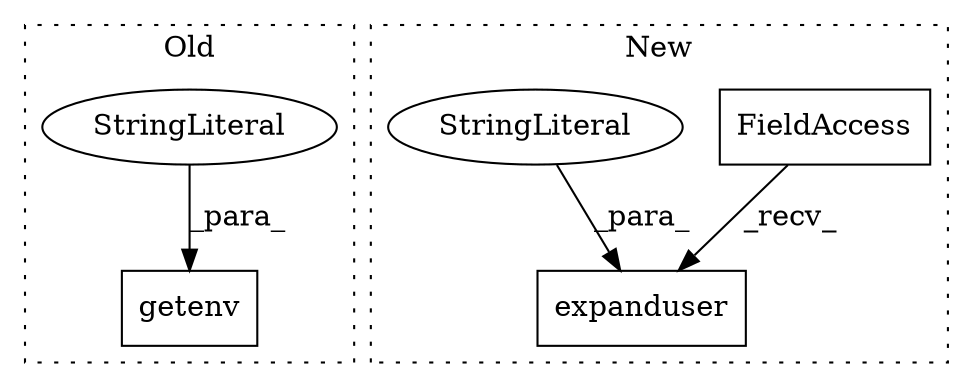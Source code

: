 digraph G {
subgraph cluster0 {
1 [label="getenv" a="32" s="2071,2084" l="7,1" shape="box"];
4 [label="StringLiteral" a="45" s="2078" l="6" shape="ellipse"];
label = "Old";
style="dotted";
}
subgraph cluster1 {
2 [label="expanduser" a="32" s="2082,2096" l="11,1" shape="box"];
3 [label="FieldAccess" a="22" s="2074" l="7" shape="box"];
5 [label="StringLiteral" a="45" s="2093" l="3" shape="ellipse"];
label = "New";
style="dotted";
}
3 -> 2 [label="_recv_"];
4 -> 1 [label="_para_"];
5 -> 2 [label="_para_"];
}